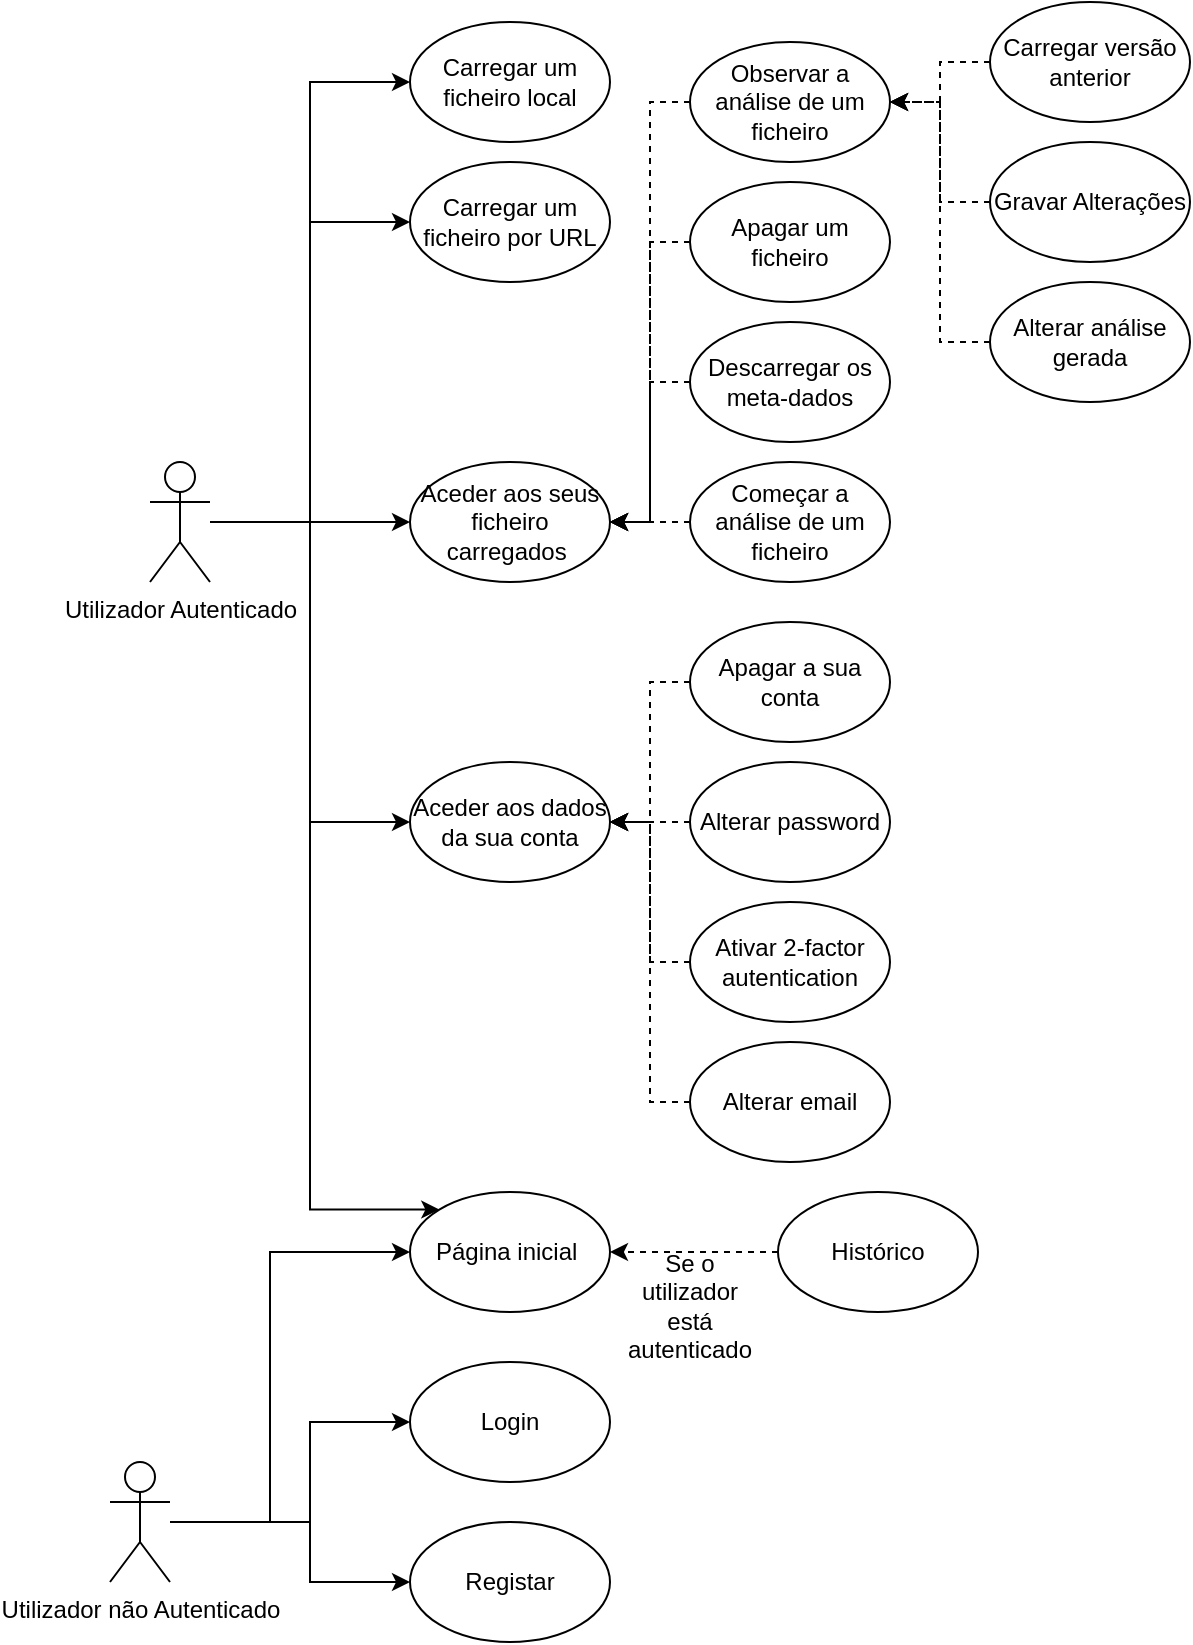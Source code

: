<mxfile version="13.2.2" type="device"><diagram id="qKEU4NERxW8i1KfHjyg6" name="Page-1"><mxGraphModel dx="1422" dy="713" grid="1" gridSize="10" guides="1" tooltips="1" connect="1" arrows="1" fold="1" page="1" pageScale="1" pageWidth="827" pageHeight="1169" math="0" shadow="0"><root><mxCell id="0"/><mxCell id="1" parent="0"/><mxCell id="BWFrK1CXjzkbh0rdHk5F-34" style="edgeStyle=orthogonalEdgeStyle;rounded=0;orthogonalLoop=1;jettySize=auto;html=1;entryX=0;entryY=0.5;entryDx=0;entryDy=0;" edge="1" parent="1" source="BWFrK1CXjzkbh0rdHk5F-1" target="BWFrK1CXjzkbh0rdHk5F-26"><mxGeometry relative="1" as="geometry"/></mxCell><mxCell id="BWFrK1CXjzkbh0rdHk5F-35" style="edgeStyle=orthogonalEdgeStyle;rounded=0;orthogonalLoop=1;jettySize=auto;html=1;entryX=0;entryY=0.5;entryDx=0;entryDy=0;" edge="1" parent="1" source="BWFrK1CXjzkbh0rdHk5F-1" target="BWFrK1CXjzkbh0rdHk5F-25"><mxGeometry relative="1" as="geometry"/></mxCell><mxCell id="BWFrK1CXjzkbh0rdHk5F-36" style="edgeStyle=orthogonalEdgeStyle;rounded=0;orthogonalLoop=1;jettySize=auto;html=1;entryX=0;entryY=0.5;entryDx=0;entryDy=0;" edge="1" parent="1" source="BWFrK1CXjzkbh0rdHk5F-1" target="BWFrK1CXjzkbh0rdHk5F-13"><mxGeometry relative="1" as="geometry"/></mxCell><mxCell id="BWFrK1CXjzkbh0rdHk5F-37" style="edgeStyle=orthogonalEdgeStyle;rounded=0;orthogonalLoop=1;jettySize=auto;html=1;entryX=0;entryY=0.5;entryDx=0;entryDy=0;" edge="1" parent="1" source="BWFrK1CXjzkbh0rdHk5F-1" target="BWFrK1CXjzkbh0rdHk5F-29"><mxGeometry relative="1" as="geometry"/></mxCell><mxCell id="BWFrK1CXjzkbh0rdHk5F-81" style="edgeStyle=orthogonalEdgeStyle;rounded=0;orthogonalLoop=1;jettySize=auto;html=1;entryX=0;entryY=0;entryDx=0;entryDy=0;" edge="1" parent="1" source="BWFrK1CXjzkbh0rdHk5F-1" target="BWFrK1CXjzkbh0rdHk5F-74"><mxGeometry relative="1" as="geometry"><Array as="points"><mxPoint x="180" y="260"/><mxPoint x="180" y="604"/></Array></mxGeometry></mxCell><mxCell id="BWFrK1CXjzkbh0rdHk5F-1" value="Utilizador Autenticado" style="shape=umlActor;verticalLabelPosition=bottom;labelBackgroundColor=#ffffff;verticalAlign=top;html=1;outlineConnect=0;" vertex="1" parent="1"><mxGeometry x="100" y="230" width="30" height="60" as="geometry"/></mxCell><mxCell id="BWFrK1CXjzkbh0rdHk5F-52" style="edgeStyle=orthogonalEdgeStyle;rounded=0;orthogonalLoop=1;jettySize=auto;html=1;entryX=0;entryY=0.5;entryDx=0;entryDy=0;" edge="1" parent="1" source="BWFrK1CXjzkbh0rdHk5F-2" target="BWFrK1CXjzkbh0rdHk5F-11"><mxGeometry relative="1" as="geometry"><Array as="points"><mxPoint x="180" y="760"/><mxPoint x="180" y="710"/></Array></mxGeometry></mxCell><mxCell id="BWFrK1CXjzkbh0rdHk5F-76" style="edgeStyle=orthogonalEdgeStyle;rounded=0;orthogonalLoop=1;jettySize=auto;html=1;entryX=0;entryY=0.5;entryDx=0;entryDy=0;" edge="1" parent="1" source="BWFrK1CXjzkbh0rdHk5F-2" target="BWFrK1CXjzkbh0rdHk5F-74"><mxGeometry relative="1" as="geometry"><Array as="points"><mxPoint x="160" y="760"/><mxPoint x="160" y="625"/></Array></mxGeometry></mxCell><mxCell id="BWFrK1CXjzkbh0rdHk5F-77" style="edgeStyle=orthogonalEdgeStyle;rounded=0;orthogonalLoop=1;jettySize=auto;html=1;entryX=0;entryY=0.5;entryDx=0;entryDy=0;" edge="1" parent="1" source="BWFrK1CXjzkbh0rdHk5F-2" target="BWFrK1CXjzkbh0rdHk5F-14"><mxGeometry relative="1" as="geometry"><Array as="points"><mxPoint x="180" y="760"/><mxPoint x="180" y="790"/></Array></mxGeometry></mxCell><mxCell id="BWFrK1CXjzkbh0rdHk5F-2" value="Utilizador não Autenticado" style="shape=umlActor;verticalLabelPosition=bottom;labelBackgroundColor=#ffffff;verticalAlign=top;html=1;outlineConnect=0;" vertex="1" parent="1"><mxGeometry x="80" y="730" width="30" height="60" as="geometry"/></mxCell><mxCell id="BWFrK1CXjzkbh0rdHk5F-11" value="Login" style="ellipse;whiteSpace=wrap;html=1;" vertex="1" parent="1"><mxGeometry x="230" y="680" width="100" height="60" as="geometry"/></mxCell><mxCell id="BWFrK1CXjzkbh0rdHk5F-72" style="edgeStyle=orthogonalEdgeStyle;rounded=0;orthogonalLoop=1;jettySize=auto;html=1;entryX=1;entryY=0.5;entryDx=0;entryDy=0;dashed=1;" edge="1" parent="1" source="BWFrK1CXjzkbh0rdHk5F-12" target="BWFrK1CXjzkbh0rdHk5F-26"><mxGeometry relative="1" as="geometry"/></mxCell><mxCell id="BWFrK1CXjzkbh0rdHk5F-12" value="Começar a análise de um ficheiro" style="ellipse;whiteSpace=wrap;html=1;" vertex="1" parent="1"><mxGeometry x="370" y="230" width="100" height="60" as="geometry"/></mxCell><mxCell id="BWFrK1CXjzkbh0rdHk5F-13" value="Carregar um ficheiro local" style="ellipse;whiteSpace=wrap;html=1;" vertex="1" parent="1"><mxGeometry x="230" y="10" width="100" height="60" as="geometry"/></mxCell><mxCell id="BWFrK1CXjzkbh0rdHk5F-14" value="Registar" style="ellipse;whiteSpace=wrap;html=1;" vertex="1" parent="1"><mxGeometry x="230" y="760" width="100" height="60" as="geometry"/></mxCell><mxCell id="BWFrK1CXjzkbh0rdHk5F-55" style="edgeStyle=orthogonalEdgeStyle;rounded=0;orthogonalLoop=1;jettySize=auto;html=1;entryX=1;entryY=0.5;entryDx=0;entryDy=0;dashed=1;" edge="1" parent="1" source="BWFrK1CXjzkbh0rdHk5F-19" target="BWFrK1CXjzkbh0rdHk5F-26"><mxGeometry relative="1" as="geometry"/></mxCell><mxCell id="BWFrK1CXjzkbh0rdHk5F-19" value="Apagar um ficheiro" style="ellipse;whiteSpace=wrap;html=1;" vertex="1" parent="1"><mxGeometry x="370" y="90" width="100" height="60" as="geometry"/></mxCell><mxCell id="BWFrK1CXjzkbh0rdHk5F-56" style="edgeStyle=orthogonalEdgeStyle;rounded=0;orthogonalLoop=1;jettySize=auto;html=1;entryX=1;entryY=0.5;entryDx=0;entryDy=0;dashed=1;" edge="1" parent="1" source="BWFrK1CXjzkbh0rdHk5F-20" target="BWFrK1CXjzkbh0rdHk5F-26"><mxGeometry relative="1" as="geometry"/></mxCell><mxCell id="BWFrK1CXjzkbh0rdHk5F-20" value="Descarregar os meta-dados" style="ellipse;whiteSpace=wrap;html=1;" vertex="1" parent="1"><mxGeometry x="370" y="160" width="100" height="60" as="geometry"/></mxCell><mxCell id="BWFrK1CXjzkbh0rdHk5F-54" style="edgeStyle=orthogonalEdgeStyle;rounded=0;orthogonalLoop=1;jettySize=auto;html=1;entryX=1;entryY=0.5;entryDx=0;entryDy=0;dashed=1;" edge="1" parent="1" source="BWFrK1CXjzkbh0rdHk5F-21" target="BWFrK1CXjzkbh0rdHk5F-26"><mxGeometry relative="1" as="geometry"/></mxCell><mxCell id="BWFrK1CXjzkbh0rdHk5F-21" value="Observar a análise de um ficheiro" style="ellipse;whiteSpace=wrap;html=1;" vertex="1" parent="1"><mxGeometry x="370" y="20" width="100" height="60" as="geometry"/></mxCell><mxCell id="BWFrK1CXjzkbh0rdHk5F-73" style="edgeStyle=orthogonalEdgeStyle;rounded=0;orthogonalLoop=1;jettySize=auto;html=1;entryX=1;entryY=0.5;entryDx=0;entryDy=0;dashed=1;" edge="1" parent="1" source="BWFrK1CXjzkbh0rdHk5F-22" target="BWFrK1CXjzkbh0rdHk5F-21"><mxGeometry relative="1" as="geometry"/></mxCell><mxCell id="BWFrK1CXjzkbh0rdHk5F-22" value="Gravar Alterações" style="ellipse;whiteSpace=wrap;html=1;" vertex="1" parent="1"><mxGeometry x="520" y="70" width="100" height="60" as="geometry"/></mxCell><mxCell id="BWFrK1CXjzkbh0rdHk5F-67" style="edgeStyle=orthogonalEdgeStyle;rounded=0;orthogonalLoop=1;jettySize=auto;html=1;entryX=1;entryY=0.5;entryDx=0;entryDy=0;dashed=1;" edge="1" parent="1" source="BWFrK1CXjzkbh0rdHk5F-23" target="BWFrK1CXjzkbh0rdHk5F-21"><mxGeometry relative="1" as="geometry"/></mxCell><mxCell id="BWFrK1CXjzkbh0rdHk5F-23" value="Alterar análise gerada" style="ellipse;whiteSpace=wrap;html=1;" vertex="1" parent="1"><mxGeometry x="520" y="140" width="100" height="60" as="geometry"/></mxCell><mxCell id="BWFrK1CXjzkbh0rdHk5F-64" style="edgeStyle=orthogonalEdgeStyle;rounded=0;orthogonalLoop=1;jettySize=auto;html=1;entryX=1;entryY=0.5;entryDx=0;entryDy=0;dashed=1;" edge="1" parent="1" source="BWFrK1CXjzkbh0rdHk5F-24" target="BWFrK1CXjzkbh0rdHk5F-21"><mxGeometry relative="1" as="geometry"/></mxCell><mxCell id="BWFrK1CXjzkbh0rdHk5F-24" value="Carregar versão anterior" style="ellipse;whiteSpace=wrap;html=1;" vertex="1" parent="1"><mxGeometry x="520" width="100" height="60" as="geometry"/></mxCell><mxCell id="BWFrK1CXjzkbh0rdHk5F-25" value="Carregar um ficheiro por URL" style="ellipse;whiteSpace=wrap;html=1;" vertex="1" parent="1"><mxGeometry x="230" y="80" width="100" height="60" as="geometry"/></mxCell><mxCell id="BWFrK1CXjzkbh0rdHk5F-26" value="Aceder aos seus ficheiro carregados&amp;nbsp;" style="ellipse;whiteSpace=wrap;html=1;" vertex="1" parent="1"><mxGeometry x="230" y="230" width="100" height="60" as="geometry"/></mxCell><mxCell id="BWFrK1CXjzkbh0rdHk5F-69" style="edgeStyle=orthogonalEdgeStyle;rounded=0;orthogonalLoop=1;jettySize=auto;html=1;dashed=1;" edge="1" parent="1" source="BWFrK1CXjzkbh0rdHk5F-28"><mxGeometry relative="1" as="geometry"><mxPoint x="330" y="410" as="targetPoint"/></mxGeometry></mxCell><mxCell id="BWFrK1CXjzkbh0rdHk5F-28" value="Alterar password" style="ellipse;whiteSpace=wrap;html=1;" vertex="1" parent="1"><mxGeometry x="370" y="380" width="100" height="60" as="geometry"/></mxCell><mxCell id="BWFrK1CXjzkbh0rdHk5F-29" value="Aceder aos dados da sua conta" style="ellipse;whiteSpace=wrap;html=1;" vertex="1" parent="1"><mxGeometry x="230" y="380" width="100" height="60" as="geometry"/></mxCell><mxCell id="BWFrK1CXjzkbh0rdHk5F-68" style="edgeStyle=orthogonalEdgeStyle;rounded=0;orthogonalLoop=1;jettySize=auto;html=1;entryX=1;entryY=0.5;entryDx=0;entryDy=0;dashed=1;" edge="1" parent="1" source="BWFrK1CXjzkbh0rdHk5F-30" target="BWFrK1CXjzkbh0rdHk5F-29"><mxGeometry relative="1" as="geometry"/></mxCell><mxCell id="BWFrK1CXjzkbh0rdHk5F-30" value="Apagar a sua conta" style="ellipse;whiteSpace=wrap;html=1;" vertex="1" parent="1"><mxGeometry x="370" y="310" width="100" height="60" as="geometry"/></mxCell><mxCell id="BWFrK1CXjzkbh0rdHk5F-70" style="edgeStyle=orthogonalEdgeStyle;rounded=0;orthogonalLoop=1;jettySize=auto;html=1;entryX=1;entryY=0.5;entryDx=0;entryDy=0;dashed=1;" edge="1" parent="1" source="BWFrK1CXjzkbh0rdHk5F-31" target="BWFrK1CXjzkbh0rdHk5F-29"><mxGeometry relative="1" as="geometry"/></mxCell><mxCell id="BWFrK1CXjzkbh0rdHk5F-31" value="Ativar 2-factor autentication" style="ellipse;whiteSpace=wrap;html=1;" vertex="1" parent="1"><mxGeometry x="370" y="450" width="100" height="60" as="geometry"/></mxCell><mxCell id="BWFrK1CXjzkbh0rdHk5F-71" style="edgeStyle=orthogonalEdgeStyle;rounded=0;orthogonalLoop=1;jettySize=auto;html=1;entryX=1;entryY=0.5;entryDx=0;entryDy=0;dashed=1;" edge="1" parent="1" source="BWFrK1CXjzkbh0rdHk5F-32" target="BWFrK1CXjzkbh0rdHk5F-29"><mxGeometry relative="1" as="geometry"/></mxCell><mxCell id="BWFrK1CXjzkbh0rdHk5F-32" value="Alterar email" style="ellipse;whiteSpace=wrap;html=1;" vertex="1" parent="1"><mxGeometry x="370" y="520" width="100" height="60" as="geometry"/></mxCell><mxCell id="BWFrK1CXjzkbh0rdHk5F-74" value="Página inicial&amp;nbsp;" style="ellipse;whiteSpace=wrap;html=1;" vertex="1" parent="1"><mxGeometry x="230" y="595" width="100" height="60" as="geometry"/></mxCell><mxCell id="BWFrK1CXjzkbh0rdHk5F-79" style="edgeStyle=orthogonalEdgeStyle;rounded=0;orthogonalLoop=1;jettySize=auto;html=1;entryX=1;entryY=0.5;entryDx=0;entryDy=0;dashed=1;" edge="1" parent="1" source="BWFrK1CXjzkbh0rdHk5F-78" target="BWFrK1CXjzkbh0rdHk5F-74"><mxGeometry relative="1" as="geometry"/></mxCell><mxCell id="BWFrK1CXjzkbh0rdHk5F-78" value="Histórico" style="ellipse;whiteSpace=wrap;html=1;" vertex="1" parent="1"><mxGeometry x="414" y="595" width="100" height="60" as="geometry"/></mxCell><mxCell id="BWFrK1CXjzkbh0rdHk5F-80" value="Se o utilizador está autenticado" style="text;html=1;strokeColor=none;fillColor=none;align=center;verticalAlign=middle;whiteSpace=wrap;rounded=0;" vertex="1" parent="1"><mxGeometry x="350" y="642" width="40" height="20" as="geometry"/></mxCell></root></mxGraphModel></diagram></mxfile>